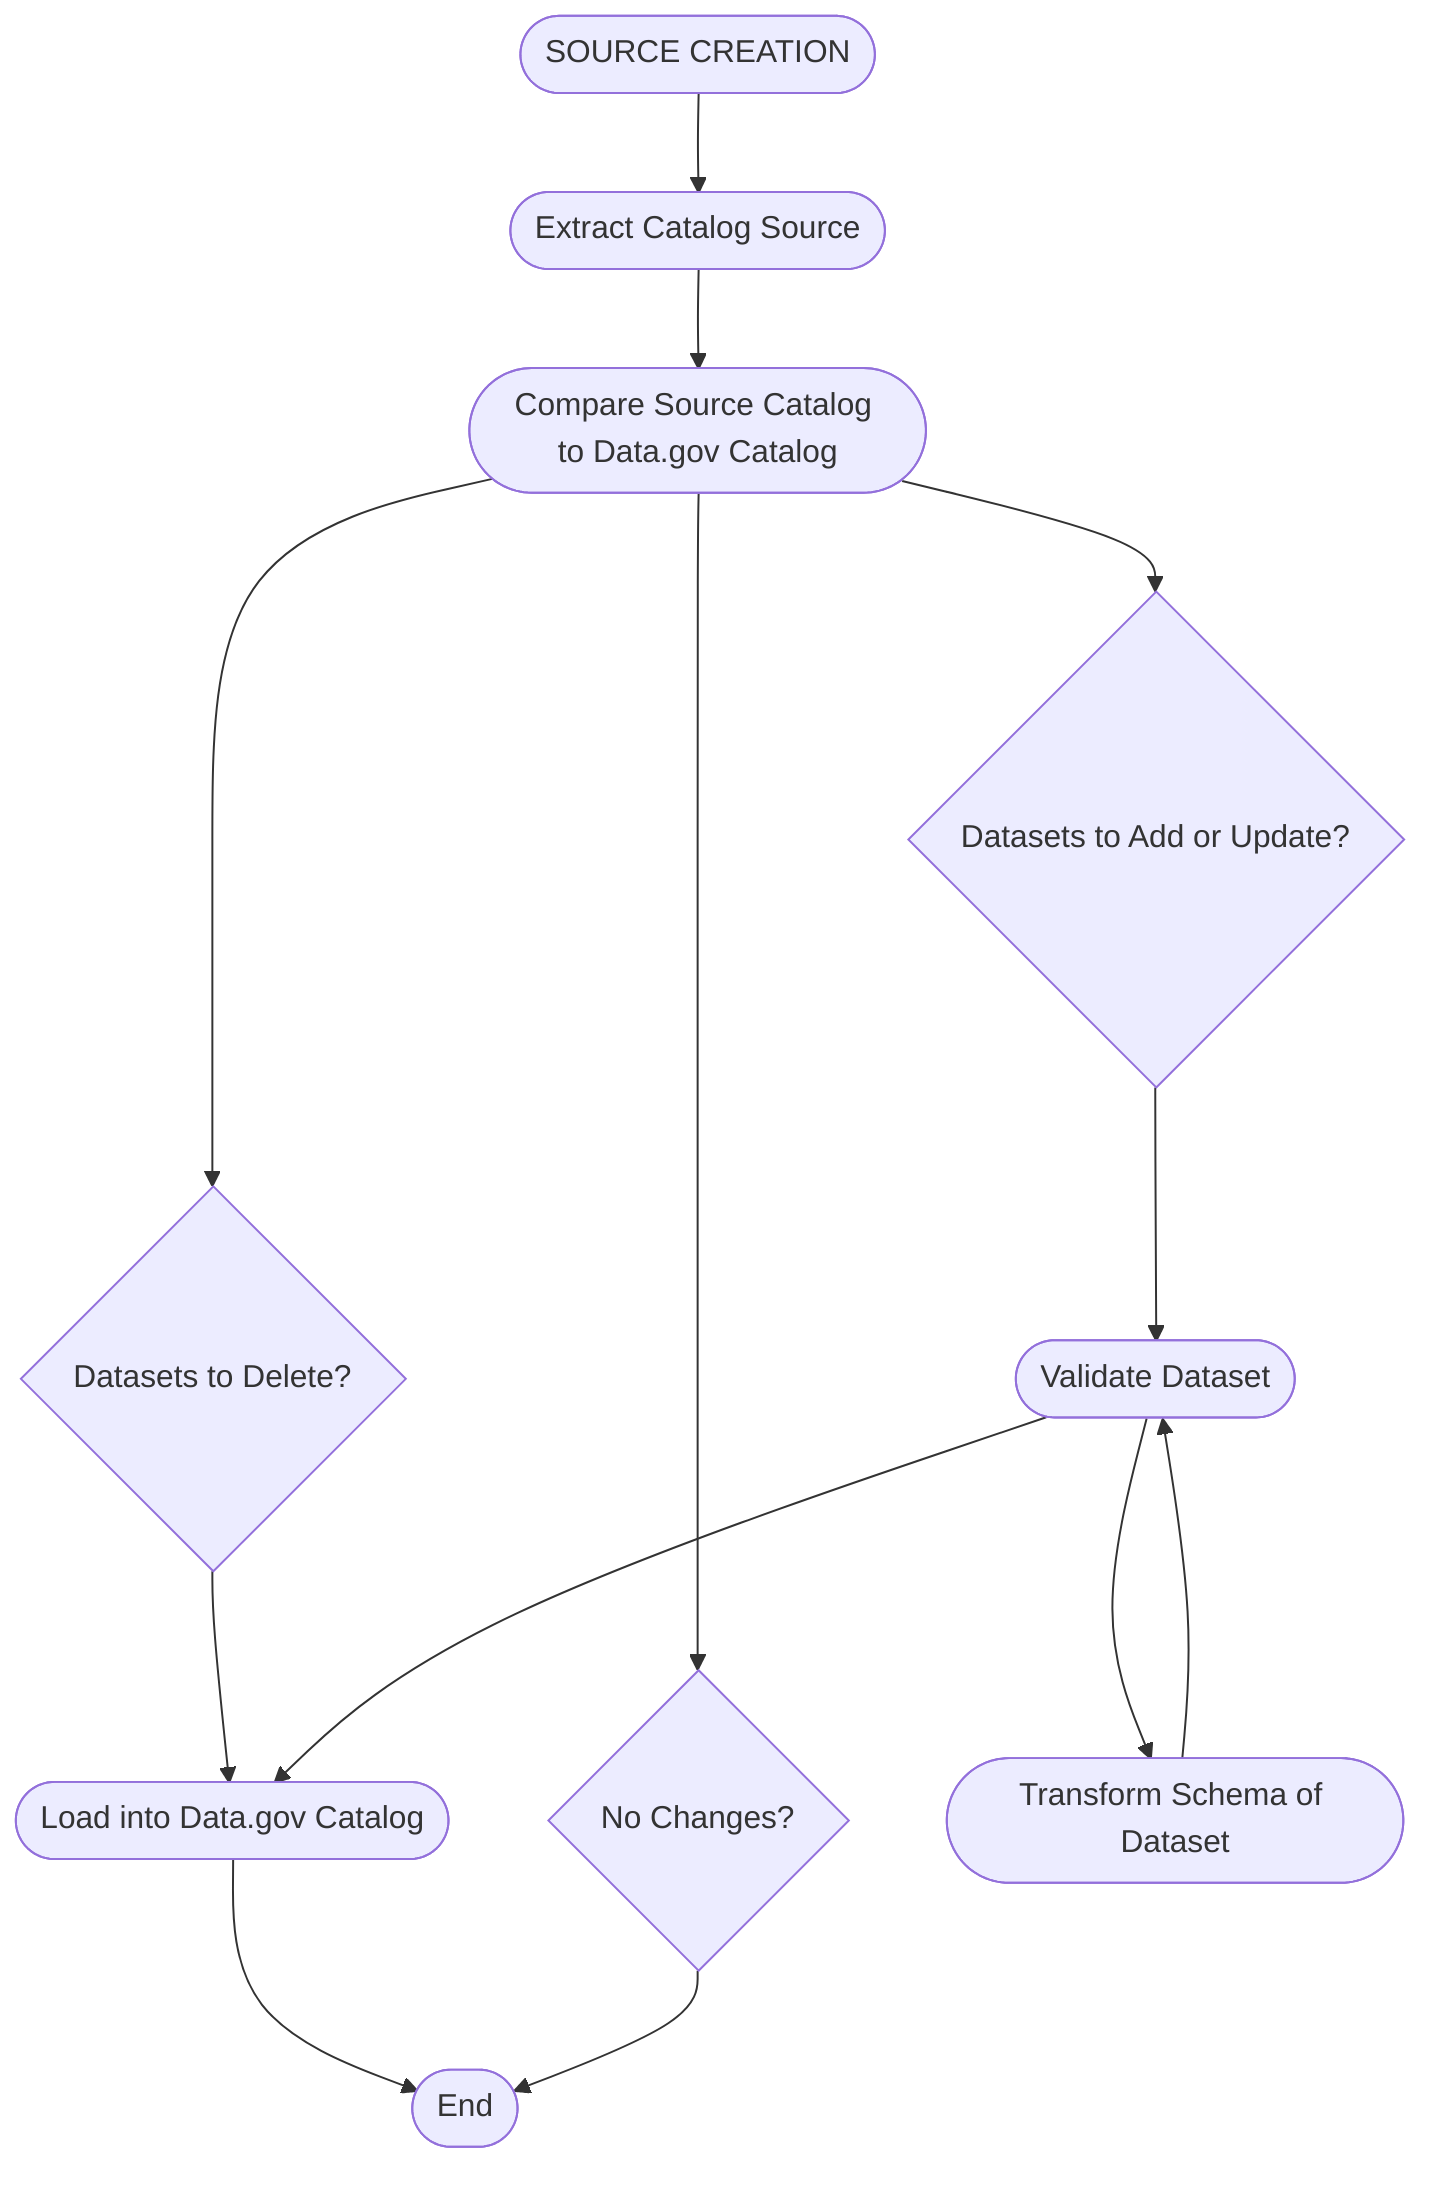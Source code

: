 flowchart TD
  sc([SOURCE CREATION])
  extract([Extract Catalog Source])
  compare([Compare Source Catalog to Data.gov Catalog])
  nochanges{No Changes?}
  deletions{Datasets to Delete?}
  updates{Datasets to Add or Update?}
  load([Load into Data.gov Catalog])
  validate([Validate Dataset])
  transform([Transform Schema of Dataset])
  completed([End])

  sc --> extract
  extract --> compare
  compare --> deletions
  compare --> updates
  deletions --> load
  updates --> validate
  validate --> transform
  transform --> validate
  validate --> load
  load --> completed
  compare --> nochanges
  nochanges --> completed